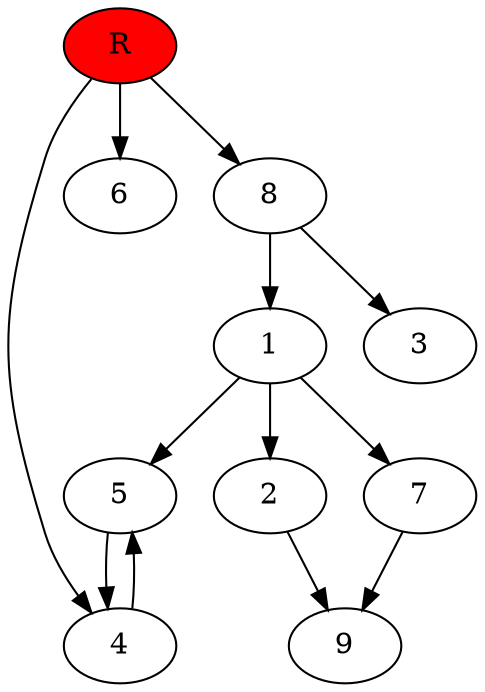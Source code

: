 digraph prb31749 {
	1
	2
	3
	4
	5
	6
	7
	8
	R [fillcolor="#ff0000" style=filled]
	1 -> 2
	1 -> 5
	1 -> 7
	2 -> 9
	4 -> 5
	5 -> 4
	7 -> 9
	8 -> 1
	8 -> 3
	R -> 4
	R -> 6
	R -> 8
}
